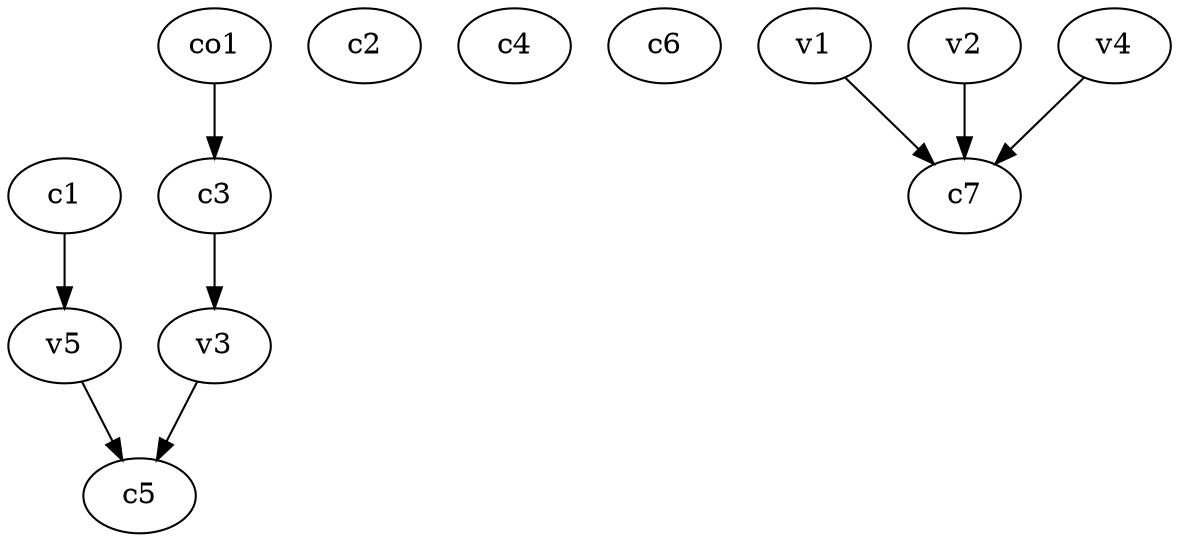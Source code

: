 strict digraph  {
c1;
c2;
c3;
c4;
c5;
c6;
c7;
v1;
v2;
v3;
v4;
v5;
co1;
c1 -> v5  [weight=1];
c3 -> v3  [weight=1];
v1 -> c7  [weight=1];
v2 -> c7  [weight=1];
v3 -> c5  [weight=1];
v4 -> c7  [weight=1];
v5 -> c5  [weight=1];
co1 -> c3  [weight=1];
}
